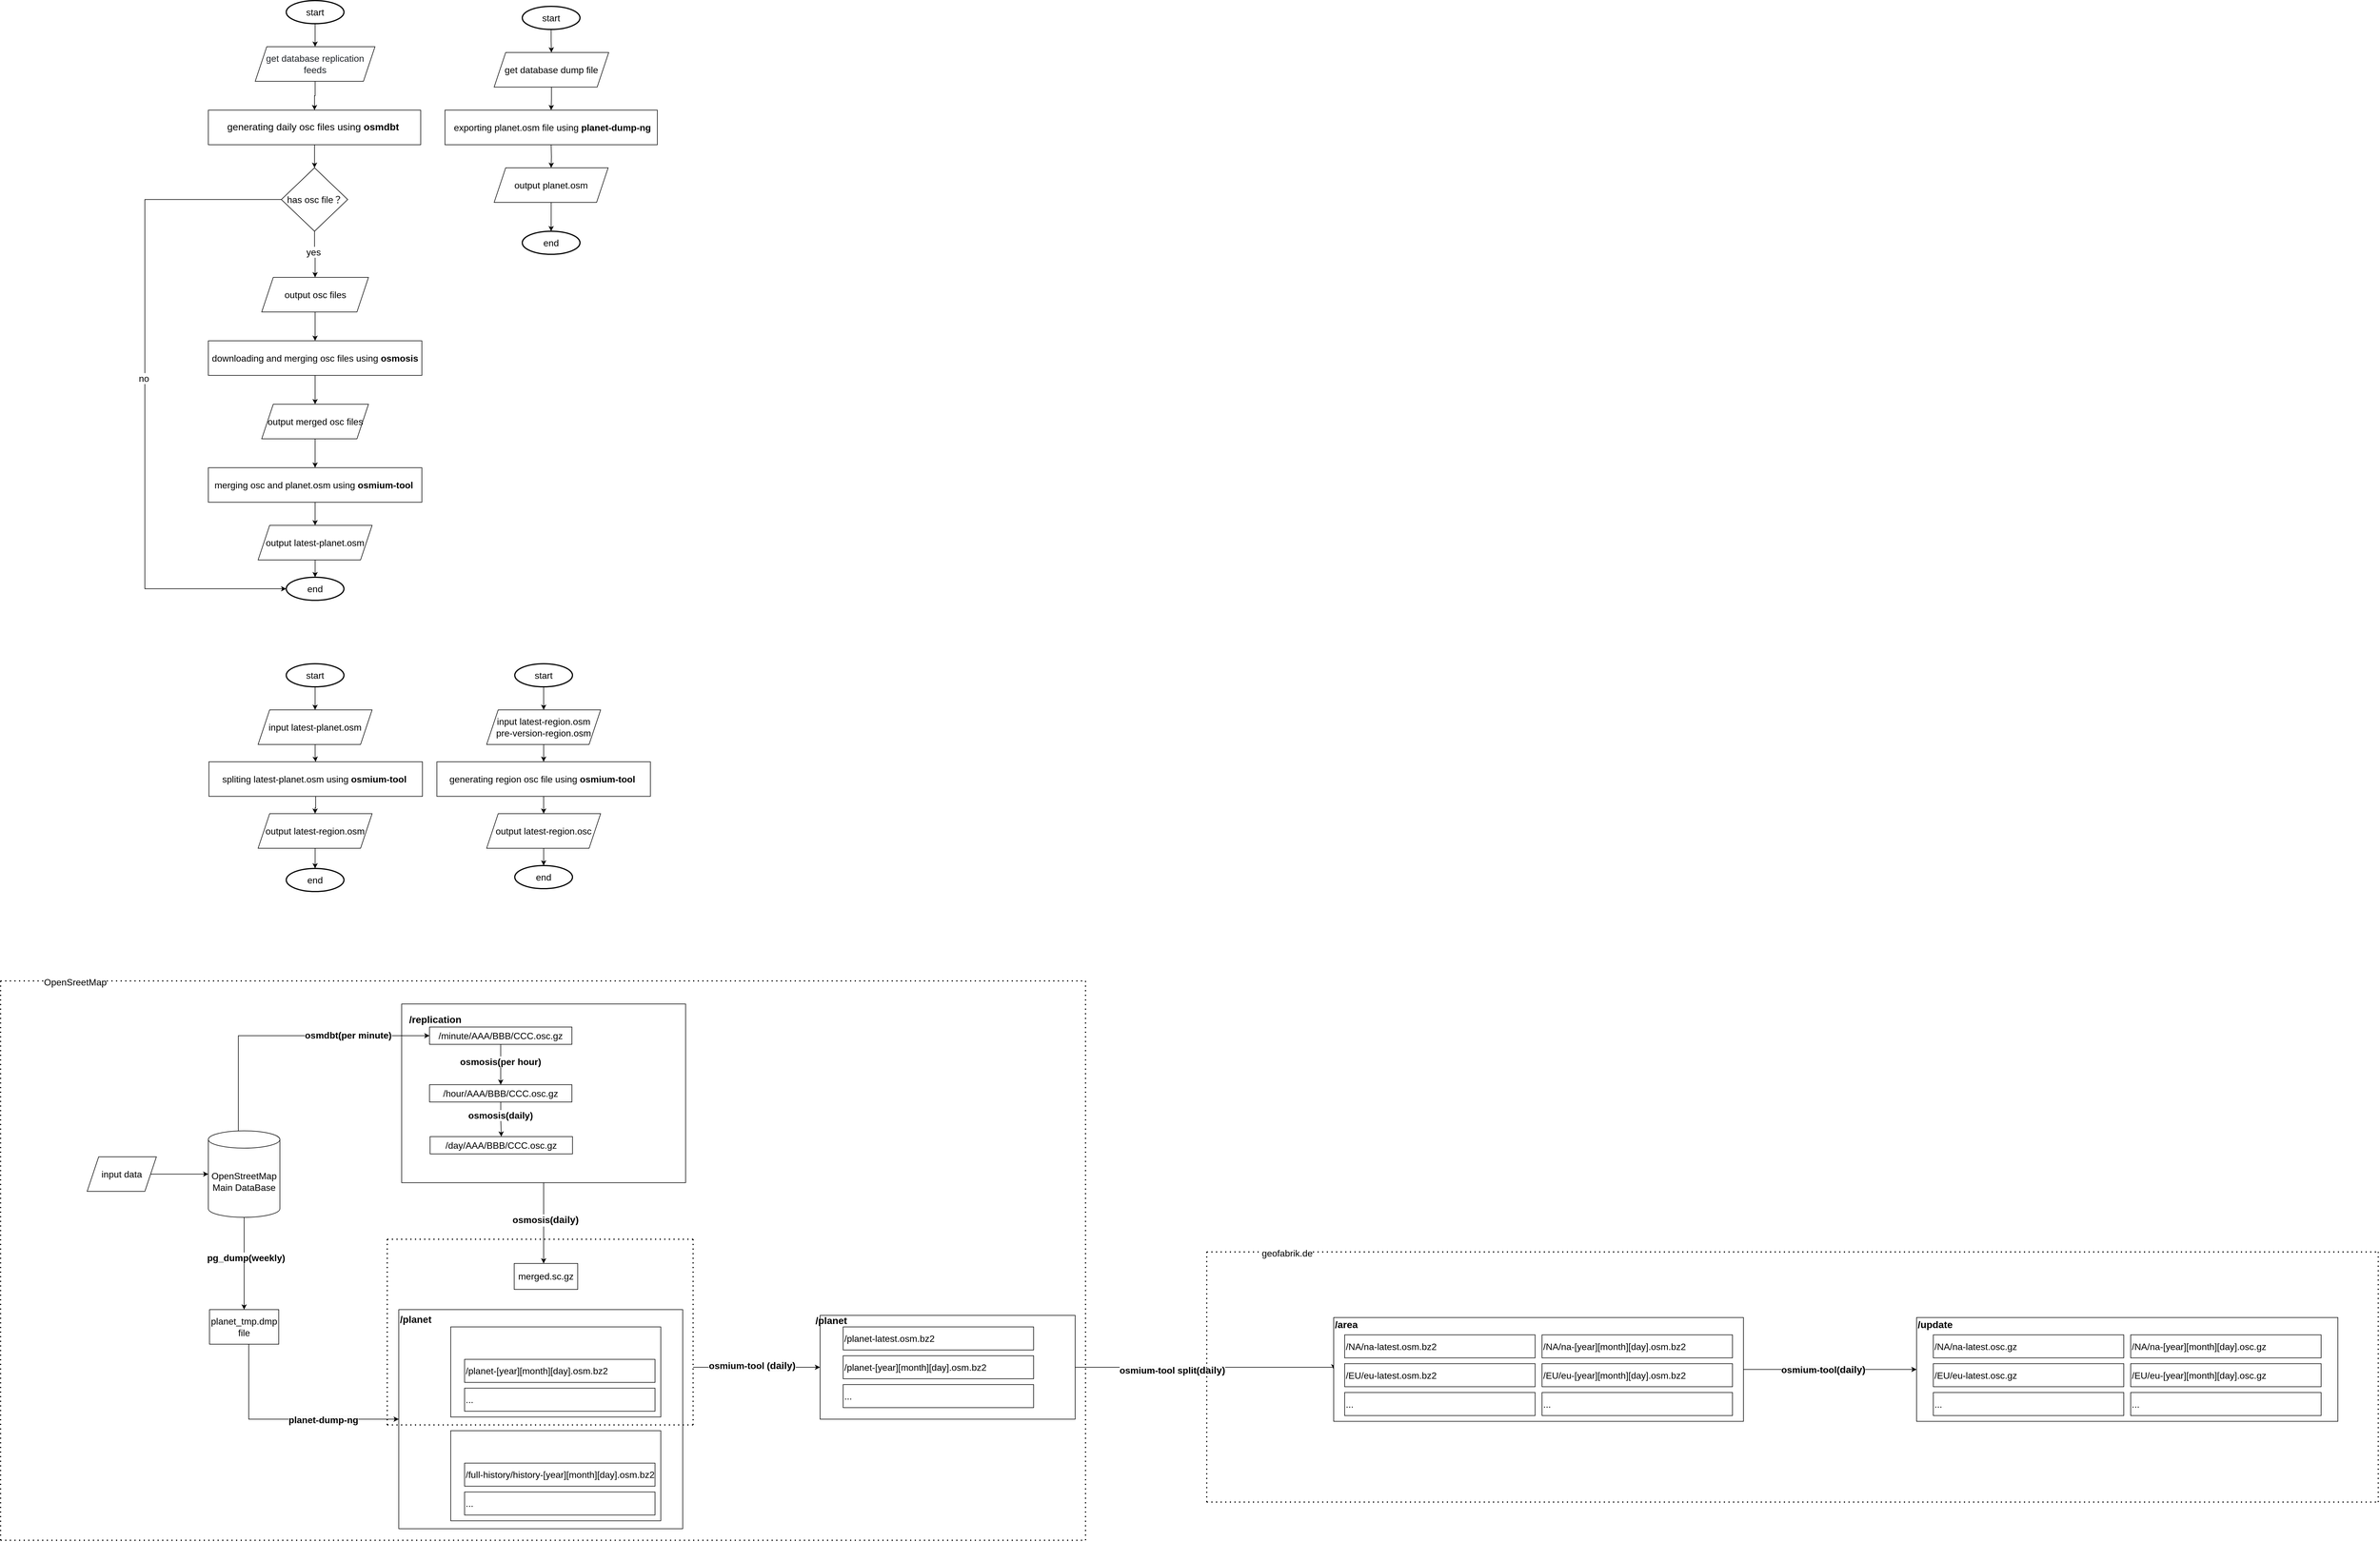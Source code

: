 <mxfile version="26.0.5">
  <diagram id="C5RBs43oDa-KdzZeNtuy" name="Page-1">
    <mxGraphModel dx="2739" dy="2164" grid="1" gridSize="10" guides="1" tooltips="1" connect="1" arrows="1" fold="1" page="1" pageScale="1" pageWidth="827" pageHeight="1169" math="0" shadow="0">
      <root>
        <mxCell id="WIyWlLk6GJQsqaUBKTNV-0" />
        <mxCell id="WIyWlLk6GJQsqaUBKTNV-1" parent="WIyWlLk6GJQsqaUBKTNV-0" />
        <mxCell id="0oRH2NwkbPTSBMWVRGXI-183" value="" style="group" parent="WIyWlLk6GJQsqaUBKTNV-1" vertex="1" connectable="0">
          <mxGeometry x="360" y="1950" width="492" height="380" as="geometry" />
        </mxCell>
        <mxCell id="0oRH2NwkbPTSBMWVRGXI-180" value="" style="rounded=0;whiteSpace=wrap;html=1;" parent="0oRH2NwkbPTSBMWVRGXI-183" vertex="1">
          <mxGeometry width="492" height="380" as="geometry" />
        </mxCell>
        <mxCell id="0oRH2NwkbPTSBMWVRGXI-152" value="&lt;h1 style=&quot;margin: 0px 1em 0px 0px; font-family: sans-serif;&quot;&gt;&lt;font style=&quot;font-size: 17px;&quot;&gt;/planet&lt;/font&gt;&lt;/h1&gt;" style="text;html=1;align=left;verticalAlign=middle;whiteSpace=wrap;rounded=0;" parent="0oRH2NwkbPTSBMWVRGXI-183" vertex="1">
          <mxGeometry width="186" height="30" as="geometry" />
        </mxCell>
        <mxCell id="0oRH2NwkbPTSBMWVRGXI-172" value="" style="group" parent="0oRH2NwkbPTSBMWVRGXI-183" vertex="1" connectable="0">
          <mxGeometry x="90" y="30" width="364" height="156.25" as="geometry" />
        </mxCell>
        <mxCell id="0oRH2NwkbPTSBMWVRGXI-173" value="" style="rounded=0;whiteSpace=wrap;html=1;" parent="0oRH2NwkbPTSBMWVRGXI-172" vertex="1">
          <mxGeometry width="364" height="156.25" as="geometry" />
        </mxCell>
        <mxCell id="0oRH2NwkbPTSBMWVRGXI-175" value="&lt;span style=&quot;font-size: 16px;&quot;&gt;/planet-&lt;/span&gt;&lt;span style=&quot;font-size: 16px;&quot;&gt;[&lt;/span&gt;&lt;span style=&quot;font-size: 16px;&quot;&gt;year][month][day]&lt;/span&gt;&lt;span style=&quot;font-size: 16px;&quot;&gt;.osm.bz2&lt;/span&gt;" style="rounded=0;whiteSpace=wrap;html=1;align=left;" parent="0oRH2NwkbPTSBMWVRGXI-172" vertex="1">
          <mxGeometry x="24" y="56.25" width="330" height="40" as="geometry" />
        </mxCell>
        <mxCell id="0oRH2NwkbPTSBMWVRGXI-176" value="&lt;span style=&quot;font-size: 16px;&quot;&gt;...&lt;/span&gt;" style="rounded=0;whiteSpace=wrap;html=1;align=left;" parent="0oRH2NwkbPTSBMWVRGXI-172" vertex="1">
          <mxGeometry x="24" y="106.25" width="330" height="40" as="geometry" />
        </mxCell>
        <mxCell id="b5t7iNXOHyNLihv7GS3C-40" value="" style="group" parent="0oRH2NwkbPTSBMWVRGXI-183" vertex="1" connectable="0">
          <mxGeometry x="90" y="210" width="364" height="156.25" as="geometry" />
        </mxCell>
        <mxCell id="0oRH2NwkbPTSBMWVRGXI-153" value="" style="rounded=0;whiteSpace=wrap;html=1;" parent="b5t7iNXOHyNLihv7GS3C-40" vertex="1">
          <mxGeometry width="364" height="156.25" as="geometry" />
        </mxCell>
        <mxCell id="0oRH2NwkbPTSBMWVRGXI-167" value="&lt;span style=&quot;font-size: 16px;&quot;&gt;/full-history/history-&lt;/span&gt;&lt;span style=&quot;font-size: 16px;&quot;&gt;[&lt;/span&gt;&lt;span style=&quot;font-size: 16px;&quot;&gt;year][month][day]&lt;/span&gt;&lt;span style=&quot;font-size: 16px;&quot;&gt;.osm.bz2&lt;/span&gt;" style="rounded=0;whiteSpace=wrap;html=1;align=left;" parent="b5t7iNXOHyNLihv7GS3C-40" vertex="1">
          <mxGeometry x="24" y="56.25" width="330" height="40" as="geometry" />
        </mxCell>
        <mxCell id="0oRH2NwkbPTSBMWVRGXI-170" value="&lt;span style=&quot;font-size: 16px;&quot;&gt;...&lt;/span&gt;" style="rounded=0;whiteSpace=wrap;html=1;align=left;" parent="b5t7iNXOHyNLihv7GS3C-40" vertex="1">
          <mxGeometry x="24" y="106.25" width="330" height="40" as="geometry" />
        </mxCell>
        <mxCell id="b5t7iNXOHyNLihv7GS3C-13" value="" style="group" parent="WIyWlLk6GJQsqaUBKTNV-1" vertex="1" connectable="0">
          <mxGeometry x="-330" y="1380" width="1880" height="970" as="geometry" />
        </mxCell>
        <mxCell id="b5t7iNXOHyNLihv7GS3C-14" value="" style="endArrow=none;dashed=1;html=1;dashPattern=1 3;strokeWidth=2;rounded=0;movable=1;resizable=1;rotatable=1;deletable=1;editable=1;locked=0;connectable=1;" parent="b5t7iNXOHyNLihv7GS3C-13" edge="1">
          <mxGeometry width="50" height="50" relative="1" as="geometry">
            <mxPoint as="sourcePoint" />
            <mxPoint x="1880.0" as="targetPoint" />
          </mxGeometry>
        </mxCell>
        <mxCell id="b5t7iNXOHyNLihv7GS3C-15" value="&lt;font style=&quot;font-size: 16px;&quot;&gt;OpenSreetMap&lt;/font&gt;" style="edgeLabel;html=1;align=center;verticalAlign=middle;resizable=0;points=[];" parent="b5t7iNXOHyNLihv7GS3C-14" vertex="1" connectable="0">
          <mxGeometry x="-0.863" y="-2" relative="1" as="geometry">
            <mxPoint as="offset" />
          </mxGeometry>
        </mxCell>
        <mxCell id="b5t7iNXOHyNLihv7GS3C-16" value="" style="endArrow=none;dashed=1;html=1;dashPattern=1 3;strokeWidth=2;rounded=0;movable=1;resizable=1;rotatable=1;deletable=1;editable=1;locked=0;connectable=1;" parent="b5t7iNXOHyNLihv7GS3C-13" edge="1">
          <mxGeometry width="50" height="50" relative="1" as="geometry">
            <mxPoint y="970.0" as="sourcePoint" />
            <mxPoint as="targetPoint" />
          </mxGeometry>
        </mxCell>
        <mxCell id="b5t7iNXOHyNLihv7GS3C-17" value="" style="endArrow=none;dashed=1;html=1;dashPattern=1 3;strokeWidth=2;rounded=0;movable=1;resizable=1;rotatable=1;deletable=1;editable=1;locked=0;connectable=1;" parent="b5t7iNXOHyNLihv7GS3C-13" edge="1">
          <mxGeometry width="50" height="50" relative="1" as="geometry">
            <mxPoint y="970.0" as="sourcePoint" />
            <mxPoint x="1880.0" y="970.0" as="targetPoint" />
          </mxGeometry>
        </mxCell>
        <mxCell id="b5t7iNXOHyNLihv7GS3C-18" value="" style="endArrow=none;dashed=1;html=1;dashPattern=1 3;strokeWidth=2;rounded=0;movable=1;resizable=1;rotatable=1;deletable=1;editable=1;locked=0;connectable=1;" parent="b5t7iNXOHyNLihv7GS3C-13" edge="1">
          <mxGeometry width="50" height="50" relative="1" as="geometry">
            <mxPoint x="1880.0" y="970.0" as="sourcePoint" />
            <mxPoint x="1880.0" as="targetPoint" />
          </mxGeometry>
        </mxCell>
        <mxCell id="0oRH2NwkbPTSBMWVRGXI-186" value="&lt;font style=&quot;font-size: 16px;&quot;&gt;merged.sc.gz&lt;/font&gt;" style="rounded=0;whiteSpace=wrap;html=1;" parent="b5t7iNXOHyNLihv7GS3C-13" vertex="1">
          <mxGeometry x="890.0" y="489.996" width="110.029" height="44.993" as="geometry" />
        </mxCell>
        <mxCell id="b5t7iNXOHyNLihv7GS3C-41" value="" style="group" parent="b5t7iNXOHyNLihv7GS3C-13" vertex="1" connectable="0">
          <mxGeometry x="670" y="448" width="530" height="322" as="geometry" />
        </mxCell>
        <mxCell id="b5t7iNXOHyNLihv7GS3C-28" value="" style="endArrow=none;dashed=1;html=1;dashPattern=1 3;strokeWidth=2;rounded=0;movable=1;resizable=1;rotatable=1;deletable=1;editable=1;locked=0;connectable=1;" parent="b5t7iNXOHyNLihv7GS3C-41" edge="1">
          <mxGeometry width="50" height="50" relative="1" as="geometry">
            <mxPoint as="sourcePoint" />
            <mxPoint x="530" as="targetPoint" />
          </mxGeometry>
        </mxCell>
        <mxCell id="b5t7iNXOHyNLihv7GS3C-30" value="" style="endArrow=none;dashed=1;html=1;dashPattern=1 3;strokeWidth=2;rounded=0;movable=1;resizable=1;rotatable=1;deletable=1;editable=1;locked=0;connectable=1;" parent="b5t7iNXOHyNLihv7GS3C-41" edge="1">
          <mxGeometry width="50" height="50" relative="1" as="geometry">
            <mxPoint y="322" as="sourcePoint" />
            <mxPoint as="targetPoint" />
          </mxGeometry>
        </mxCell>
        <mxCell id="b5t7iNXOHyNLihv7GS3C-31" value="" style="endArrow=none;dashed=1;html=1;dashPattern=1 3;strokeWidth=2;rounded=0;movable=1;resizable=1;rotatable=1;deletable=1;editable=1;locked=0;connectable=1;" parent="b5t7iNXOHyNLihv7GS3C-41" edge="1">
          <mxGeometry width="50" height="50" relative="1" as="geometry">
            <mxPoint y="322" as="sourcePoint" />
            <mxPoint x="530" y="322" as="targetPoint" />
          </mxGeometry>
        </mxCell>
        <mxCell id="b5t7iNXOHyNLihv7GS3C-32" value="" style="endArrow=none;dashed=1;html=1;dashPattern=1 3;strokeWidth=2;rounded=0;movable=1;resizable=1;rotatable=1;deletable=1;editable=1;locked=0;connectable=1;" parent="b5t7iNXOHyNLihv7GS3C-41" edge="1">
          <mxGeometry width="50" height="50" relative="1" as="geometry">
            <mxPoint x="530" y="322" as="sourcePoint" />
            <mxPoint x="530" as="targetPoint" />
          </mxGeometry>
        </mxCell>
        <mxCell id="b5t7iNXOHyNLihv7GS3C-42" value="" style="endArrow=classic;html=1;rounded=0;entryX=0;entryY=0.5;entryDx=0;entryDy=0;" parent="b5t7iNXOHyNLihv7GS3C-13" target="0oRH2NwkbPTSBMWVRGXI-191" edge="1">
          <mxGeometry width="50" height="50" relative="1" as="geometry">
            <mxPoint x="1200" y="670" as="sourcePoint" />
            <mxPoint x="1290" y="650" as="targetPoint" />
          </mxGeometry>
        </mxCell>
        <mxCell id="b5t7iNXOHyNLihv7GS3C-43" value="&lt;b style=&quot;text-wrap-mode: wrap; background-color: rgb(251, 251, 251); font-size: 16px;&quot;&gt;osmium-tool (&lt;/b&gt;&lt;span style=&quot;text-wrap-mode: wrap; font-size: 17px; background-color: rgb(251, 251, 251);&quot;&gt;&lt;b&gt;daily)&lt;/b&gt;&lt;/span&gt;" style="edgeLabel;html=1;align=center;verticalAlign=middle;resizable=0;points=[];" parent="b5t7iNXOHyNLihv7GS3C-42" vertex="1" connectable="0">
          <mxGeometry x="-0.078" y="2" relative="1" as="geometry">
            <mxPoint as="offset" />
          </mxGeometry>
        </mxCell>
        <mxCell id="0oRH2NwkbPTSBMWVRGXI-219" value="" style="group" parent="WIyWlLk6GJQsqaUBKTNV-1" vertex="1" connectable="0">
          <mxGeometry x="1990" y="1963.75" width="492" height="180" as="geometry" />
        </mxCell>
        <mxCell id="0oRH2NwkbPTSBMWVRGXI-184" value="" style="group" parent="WIyWlLk6GJQsqaUBKTNV-1" vertex="1" connectable="0">
          <mxGeometry x="365" y="1420" width="492" height="310" as="geometry" />
        </mxCell>
        <mxCell id="0oRH2NwkbPTSBMWVRGXI-179" value="" style="rounded=0;whiteSpace=wrap;html=1;" parent="0oRH2NwkbPTSBMWVRGXI-184" vertex="1">
          <mxGeometry width="492" height="310" as="geometry" />
        </mxCell>
        <mxCell id="0oRH2NwkbPTSBMWVRGXI-124" value="&lt;h1 style=&quot;margin: 0px 1em 0px 0px; font-family: sans-serif;&quot;&gt;&lt;font style=&quot;font-size: 17px;&quot;&gt;/replication&lt;/font&gt;&lt;/h1&gt;" style="text;html=1;align=left;verticalAlign=middle;whiteSpace=wrap;rounded=0;" parent="0oRH2NwkbPTSBMWVRGXI-184" vertex="1">
          <mxGeometry x="10.75" y="10" width="186" height="30" as="geometry" />
        </mxCell>
        <mxCell id="0oRH2NwkbPTSBMWVRGXI-46" style="edgeStyle=orthogonalEdgeStyle;rounded=0;orthogonalLoop=1;jettySize=auto;html=1;entryX=0.5;entryY=0;entryDx=0;entryDy=0;" parent="WIyWlLk6GJQsqaUBKTNV-1" source="0oRH2NwkbPTSBMWVRGXI-45" target="0oRH2NwkbPTSBMWVRGXI-48" edge="1">
          <mxGeometry relative="1" as="geometry">
            <mxPoint x="215" y="-300" as="targetPoint" />
          </mxGeometry>
        </mxCell>
        <mxCell id="0oRH2NwkbPTSBMWVRGXI-45" value="&lt;font style=&quot;font-size: 16px;&quot;&gt;start&lt;/font&gt;" style="strokeWidth=2;html=1;shape=mxgraph.flowchart.start_1;whiteSpace=wrap;" parent="WIyWlLk6GJQsqaUBKTNV-1" vertex="1">
          <mxGeometry x="165" y="-320" width="100" height="40" as="geometry" />
        </mxCell>
        <mxCell id="0oRH2NwkbPTSBMWVRGXI-103" style="edgeStyle=orthogonalEdgeStyle;rounded=0;orthogonalLoop=1;jettySize=auto;html=1;entryX=0.5;entryY=0;entryDx=0;entryDy=0;" parent="WIyWlLk6GJQsqaUBKTNV-1" source="0oRH2NwkbPTSBMWVRGXI-47" target="0oRH2NwkbPTSBMWVRGXI-102" edge="1">
          <mxGeometry relative="1" as="geometry" />
        </mxCell>
        <mxCell id="0oRH2NwkbPTSBMWVRGXI-47" value="&lt;span style=&quot;font-size: 17px;&quot;&gt;generating&amp;nbsp;&lt;/span&gt;&lt;span style=&quot;font-size: 17px;&quot;&gt;daily&amp;nbsp;&lt;/span&gt;&lt;span style=&quot;font-size: 17px;&quot;&gt;osc files using &lt;b&gt;osmdbt&lt;/b&gt;&amp;nbsp;&lt;/span&gt;" style="rounded=0;whiteSpace=wrap;html=1;" parent="WIyWlLk6GJQsqaUBKTNV-1" vertex="1">
          <mxGeometry x="30" y="-130" width="368" height="60" as="geometry" />
        </mxCell>
        <mxCell id="0oRH2NwkbPTSBMWVRGXI-50" style="edgeStyle=orthogonalEdgeStyle;rounded=0;orthogonalLoop=1;jettySize=auto;html=1;entryX=0.5;entryY=0;entryDx=0;entryDy=0;" parent="WIyWlLk6GJQsqaUBKTNV-1" source="0oRH2NwkbPTSBMWVRGXI-48" target="0oRH2NwkbPTSBMWVRGXI-47" edge="1">
          <mxGeometry relative="1" as="geometry" />
        </mxCell>
        <mxCell id="0oRH2NwkbPTSBMWVRGXI-48" value="&lt;span style=&quot;color: rgb(31, 35, 40); font-size: 16px; text-align: start; background-color: rgb(255, 255, 255);&quot;&gt;&lt;font face=&quot;Helvetica&quot;&gt;get database replication feeds&lt;/font&gt;&lt;/span&gt;" style="shape=parallelogram;perimeter=parallelogramPerimeter;whiteSpace=wrap;html=1;fixedSize=1;" parent="WIyWlLk6GJQsqaUBKTNV-1" vertex="1">
          <mxGeometry x="111.25" y="-240" width="207.5" height="60" as="geometry" />
        </mxCell>
        <mxCell id="0oRH2NwkbPTSBMWVRGXI-62" style="edgeStyle=orthogonalEdgeStyle;rounded=0;orthogonalLoop=1;jettySize=auto;html=1;" parent="WIyWlLk6GJQsqaUBKTNV-1" source="0oRH2NwkbPTSBMWVRGXI-51" target="0oRH2NwkbPTSBMWVRGXI-60" edge="1">
          <mxGeometry relative="1" as="geometry" />
        </mxCell>
        <mxCell id="0oRH2NwkbPTSBMWVRGXI-51" value="&lt;span style=&quot;font-size: 16px; text-wrap-mode: nowrap;&quot;&gt;downloading and merging osc files using&amp;nbsp;&lt;/span&gt;&lt;b style=&quot;font-size: 16px; text-wrap-mode: nowrap;&quot;&gt;osmosis&lt;/b&gt;" style="rounded=0;whiteSpace=wrap;html=1;" parent="WIyWlLk6GJQsqaUBKTNV-1" vertex="1">
          <mxGeometry x="30" y="270" width="370" height="60" as="geometry" />
        </mxCell>
        <mxCell id="0oRH2NwkbPTSBMWVRGXI-66" style="edgeStyle=orthogonalEdgeStyle;rounded=0;orthogonalLoop=1;jettySize=auto;html=1;entryX=0.5;entryY=0;entryDx=0;entryDy=0;" parent="WIyWlLk6GJQsqaUBKTNV-1" source="0oRH2NwkbPTSBMWVRGXI-53" target="0oRH2NwkbPTSBMWVRGXI-65" edge="1">
          <mxGeometry relative="1" as="geometry" />
        </mxCell>
        <mxCell id="0oRH2NwkbPTSBMWVRGXI-53" value="&lt;span style=&quot;font-size: 16px;&quot; data-teams=&quot;true&quot;&gt;merging osc and&amp;nbsp;&lt;/span&gt;&lt;span style=&quot;font-size: 16px;&quot;&gt;planet.osm using&amp;nbsp;&lt;/span&gt;&lt;b style=&quot;font-size: 16px;&quot;&gt;osmium-tool&lt;/b&gt;&lt;span style=&quot;font-size: 16px;&quot;&gt;&amp;nbsp;&lt;/span&gt;" style="rounded=0;whiteSpace=wrap;html=1;" parent="WIyWlLk6GJQsqaUBKTNV-1" vertex="1">
          <mxGeometry x="30" y="490" width="370" height="60" as="geometry" />
        </mxCell>
        <mxCell id="0oRH2NwkbPTSBMWVRGXI-59" style="edgeStyle=orthogonalEdgeStyle;rounded=0;orthogonalLoop=1;jettySize=auto;html=1;entryX=0.5;entryY=0;entryDx=0;entryDy=0;" parent="WIyWlLk6GJQsqaUBKTNV-1" source="0oRH2NwkbPTSBMWVRGXI-57" target="0oRH2NwkbPTSBMWVRGXI-51" edge="1">
          <mxGeometry relative="1" as="geometry" />
        </mxCell>
        <mxCell id="0oRH2NwkbPTSBMWVRGXI-57" value="&lt;span style=&quot;font-size: 16px; text-wrap-mode: nowrap;&quot;&gt;output osc files&lt;/span&gt;" style="shape=parallelogram;perimeter=parallelogramPerimeter;whiteSpace=wrap;html=1;fixedSize=1;" parent="WIyWlLk6GJQsqaUBKTNV-1" vertex="1">
          <mxGeometry x="122.5" y="160" width="185" height="60" as="geometry" />
        </mxCell>
        <mxCell id="0oRH2NwkbPTSBMWVRGXI-63" style="edgeStyle=orthogonalEdgeStyle;rounded=0;orthogonalLoop=1;jettySize=auto;html=1;" parent="WIyWlLk6GJQsqaUBKTNV-1" source="0oRH2NwkbPTSBMWVRGXI-60" target="0oRH2NwkbPTSBMWVRGXI-53" edge="1">
          <mxGeometry relative="1" as="geometry" />
        </mxCell>
        <mxCell id="0oRH2NwkbPTSBMWVRGXI-60" value="&lt;span style=&quot;font-size: 16px; text-wrap-mode: nowrap;&quot;&gt;output merged osc files&lt;/span&gt;" style="shape=parallelogram;perimeter=parallelogramPerimeter;whiteSpace=wrap;html=1;fixedSize=1;" parent="WIyWlLk6GJQsqaUBKTNV-1" vertex="1">
          <mxGeometry x="122.5" y="380" width="185" height="60" as="geometry" />
        </mxCell>
        <mxCell id="0oRH2NwkbPTSBMWVRGXI-65" value="&lt;span style=&quot;font-size: 16px; text-wrap-mode: nowrap;&quot;&gt;output latest-planet.osm&lt;/span&gt;" style="shape=parallelogram;perimeter=parallelogramPerimeter;whiteSpace=wrap;html=1;fixedSize=1;" parent="WIyWlLk6GJQsqaUBKTNV-1" vertex="1">
          <mxGeometry x="116.25" y="590" width="197.5" height="60" as="geometry" />
        </mxCell>
        <mxCell id="0oRH2NwkbPTSBMWVRGXI-67" style="edgeStyle=orthogonalEdgeStyle;rounded=0;orthogonalLoop=1;jettySize=auto;html=1;entryX=0.5;entryY=0;entryDx=0;entryDy=0;" parent="WIyWlLk6GJQsqaUBKTNV-1" source="0oRH2NwkbPTSBMWVRGXI-68" target="0oRH2NwkbPTSBMWVRGXI-69" edge="1">
          <mxGeometry relative="1" as="geometry">
            <mxPoint x="624" y="-290" as="targetPoint" />
          </mxGeometry>
        </mxCell>
        <mxCell id="0oRH2NwkbPTSBMWVRGXI-68" value="&lt;font style=&quot;font-size: 16px;&quot;&gt;start&lt;/font&gt;" style="strokeWidth=2;html=1;shape=mxgraph.flowchart.start_1;whiteSpace=wrap;" parent="WIyWlLk6GJQsqaUBKTNV-1" vertex="1">
          <mxGeometry x="574" y="-310" width="100" height="40" as="geometry" />
        </mxCell>
        <mxCell id="0oRH2NwkbPTSBMWVRGXI-72" style="edgeStyle=orthogonalEdgeStyle;rounded=0;orthogonalLoop=1;jettySize=auto;html=1;" parent="WIyWlLk6GJQsqaUBKTNV-1" source="0oRH2NwkbPTSBMWVRGXI-69" target="0oRH2NwkbPTSBMWVRGXI-70" edge="1">
          <mxGeometry relative="1" as="geometry" />
        </mxCell>
        <mxCell id="0oRH2NwkbPTSBMWVRGXI-69" value="&lt;span style=&quot;font-size: 16px; text-wrap-mode: nowrap;&quot;&gt;get database dump file&lt;/span&gt;" style="shape=parallelogram;perimeter=parallelogramPerimeter;whiteSpace=wrap;html=1;fixedSize=1;" parent="WIyWlLk6GJQsqaUBKTNV-1" vertex="1">
          <mxGeometry x="525.25" y="-230" width="198.5" height="60" as="geometry" />
        </mxCell>
        <mxCell id="0oRH2NwkbPTSBMWVRGXI-70" value="&lt;b style=&quot;text-wrap-mode: nowrap; font-size: 16px;&quot;&gt;&amp;nbsp;&lt;/b&gt;&lt;span style=&quot;text-wrap-mode: nowrap; font-size: 16px;&quot;&gt;exporting&amp;nbsp;&lt;/span&gt;&lt;span style=&quot;font-size: 16px;&quot;&gt;planet.osm file using&amp;nbsp;&lt;/span&gt;&lt;b style=&quot;text-wrap-mode: nowrap; font-size: 16px;&quot;&gt;planet-dump-ng&lt;/b&gt;" style="rounded=0;whiteSpace=wrap;html=1;" parent="WIyWlLk6GJQsqaUBKTNV-1" vertex="1">
          <mxGeometry x="440" y="-130" width="368" height="60" as="geometry" />
        </mxCell>
        <mxCell id="0oRH2NwkbPTSBMWVRGXI-75" style="edgeStyle=orthogonalEdgeStyle;rounded=0;orthogonalLoop=1;jettySize=auto;html=1;entryX=0.5;entryY=0;entryDx=0;entryDy=0;" parent="WIyWlLk6GJQsqaUBKTNV-1" target="0oRH2NwkbPTSBMWVRGXI-76" edge="1">
          <mxGeometry relative="1" as="geometry">
            <mxPoint x="624" y="-70" as="sourcePoint" />
          </mxGeometry>
        </mxCell>
        <mxCell id="0oRH2NwkbPTSBMWVRGXI-77" style="edgeStyle=orthogonalEdgeStyle;rounded=0;orthogonalLoop=1;jettySize=auto;html=1;entryX=0.5;entryY=0;entryDx=0;entryDy=0;entryPerimeter=0;" parent="WIyWlLk6GJQsqaUBKTNV-1" source="0oRH2NwkbPTSBMWVRGXI-76" target="0oRH2NwkbPTSBMWVRGXI-78" edge="1">
          <mxGeometry relative="1" as="geometry">
            <mxPoint x="624" y="90" as="targetPoint" />
          </mxGeometry>
        </mxCell>
        <mxCell id="0oRH2NwkbPTSBMWVRGXI-76" value="&lt;span style=&quot;font-size: 16px; text-wrap-mode: nowrap;&quot;&gt;output planet.osm&lt;/span&gt;" style="shape=parallelogram;perimeter=parallelogramPerimeter;whiteSpace=wrap;html=1;fixedSize=1;" parent="WIyWlLk6GJQsqaUBKTNV-1" vertex="1">
          <mxGeometry x="525.25" y="-30" width="197.5" height="60" as="geometry" />
        </mxCell>
        <mxCell id="0oRH2NwkbPTSBMWVRGXI-78" value="&lt;font style=&quot;font-size: 16px;&quot;&gt;end&lt;/font&gt;" style="strokeWidth=2;html=1;shape=mxgraph.flowchart.start_1;whiteSpace=wrap;" parent="WIyWlLk6GJQsqaUBKTNV-1" vertex="1">
          <mxGeometry x="574" y="80" width="100" height="40" as="geometry" />
        </mxCell>
        <mxCell id="0oRH2NwkbPTSBMWVRGXI-79" value="&lt;font style=&quot;font-size: 16px;&quot;&gt;end&lt;/font&gt;" style="strokeWidth=2;html=1;shape=mxgraph.flowchart.start_1;whiteSpace=wrap;" parent="WIyWlLk6GJQsqaUBKTNV-1" vertex="1">
          <mxGeometry x="165" y="680" width="100" height="40" as="geometry" />
        </mxCell>
        <mxCell id="0oRH2NwkbPTSBMWVRGXI-80" style="edgeStyle=orthogonalEdgeStyle;rounded=0;orthogonalLoop=1;jettySize=auto;html=1;entryX=0.5;entryY=0;entryDx=0;entryDy=0;entryPerimeter=0;" parent="WIyWlLk6GJQsqaUBKTNV-1" source="0oRH2NwkbPTSBMWVRGXI-65" target="0oRH2NwkbPTSBMWVRGXI-79" edge="1">
          <mxGeometry relative="1" as="geometry" />
        </mxCell>
        <mxCell id="0oRH2NwkbPTSBMWVRGXI-83" style="edgeStyle=orthogonalEdgeStyle;rounded=0;orthogonalLoop=1;jettySize=auto;html=1;entryX=0.5;entryY=0;entryDx=0;entryDy=0;" parent="WIyWlLk6GJQsqaUBKTNV-1" source="0oRH2NwkbPTSBMWVRGXI-81" target="0oRH2NwkbPTSBMWVRGXI-82" edge="1">
          <mxGeometry relative="1" as="geometry" />
        </mxCell>
        <mxCell id="0oRH2NwkbPTSBMWVRGXI-81" value="&lt;font style=&quot;font-size: 16px;&quot;&gt;start&lt;/font&gt;" style="strokeWidth=2;html=1;shape=mxgraph.flowchart.start_1;whiteSpace=wrap;" parent="WIyWlLk6GJQsqaUBKTNV-1" vertex="1">
          <mxGeometry x="165" y="830" width="100" height="40" as="geometry" />
        </mxCell>
        <mxCell id="0oRH2NwkbPTSBMWVRGXI-86" style="edgeStyle=orthogonalEdgeStyle;rounded=0;orthogonalLoop=1;jettySize=auto;html=1;" parent="WIyWlLk6GJQsqaUBKTNV-1" source="0oRH2NwkbPTSBMWVRGXI-82" target="0oRH2NwkbPTSBMWVRGXI-84" edge="1">
          <mxGeometry relative="1" as="geometry" />
        </mxCell>
        <mxCell id="0oRH2NwkbPTSBMWVRGXI-82" value="&lt;span style=&quot;font-size: 16px; text-wrap-mode: nowrap;&quot;&gt;input latest-planet.osm&lt;/span&gt;" style="shape=parallelogram;perimeter=parallelogramPerimeter;whiteSpace=wrap;html=1;fixedSize=1;" parent="WIyWlLk6GJQsqaUBKTNV-1" vertex="1">
          <mxGeometry x="116.25" y="910" width="197.5" height="60" as="geometry" />
        </mxCell>
        <mxCell id="0oRH2NwkbPTSBMWVRGXI-89" style="edgeStyle=orthogonalEdgeStyle;rounded=0;orthogonalLoop=1;jettySize=auto;html=1;entryX=0.5;entryY=0;entryDx=0;entryDy=0;" parent="WIyWlLk6GJQsqaUBKTNV-1" source="0oRH2NwkbPTSBMWVRGXI-84" target="0oRH2NwkbPTSBMWVRGXI-87" edge="1">
          <mxGeometry relative="1" as="geometry" />
        </mxCell>
        <mxCell id="0oRH2NwkbPTSBMWVRGXI-84" value="&lt;span style=&quot;font-size: 16px;&quot; data-teams=&quot;true&quot;&gt;spliting latest-&lt;/span&gt;&lt;span style=&quot;font-size: 16px;&quot;&gt;planet.osm using&amp;nbsp;&lt;/span&gt;&lt;b style=&quot;font-size: 16px;&quot;&gt;osmium-tool&lt;/b&gt;&lt;span style=&quot;font-size: 16px;&quot;&gt;&amp;nbsp;&lt;/span&gt;" style="rounded=0;whiteSpace=wrap;html=1;" parent="WIyWlLk6GJQsqaUBKTNV-1" vertex="1">
          <mxGeometry x="31" y="1000" width="370" height="60" as="geometry" />
        </mxCell>
        <mxCell id="0oRH2NwkbPTSBMWVRGXI-90" style="edgeStyle=orthogonalEdgeStyle;rounded=0;orthogonalLoop=1;jettySize=auto;html=1;entryX=0.5;entryY=0;entryDx=0;entryDy=0;entryPerimeter=0;" parent="WIyWlLk6GJQsqaUBKTNV-1" source="0oRH2NwkbPTSBMWVRGXI-87" target="0oRH2NwkbPTSBMWVRGXI-91" edge="1">
          <mxGeometry relative="1" as="geometry">
            <mxPoint x="215" y="1200" as="targetPoint" />
          </mxGeometry>
        </mxCell>
        <mxCell id="0oRH2NwkbPTSBMWVRGXI-87" value="&lt;span style=&quot;font-size: 16px; text-wrap-mode: nowrap;&quot;&gt;output latest-region.osm&lt;/span&gt;" style="shape=parallelogram;perimeter=parallelogramPerimeter;whiteSpace=wrap;html=1;fixedSize=1;" parent="WIyWlLk6GJQsqaUBKTNV-1" vertex="1">
          <mxGeometry x="116.25" y="1090" width="197.5" height="60" as="geometry" />
        </mxCell>
        <mxCell id="0oRH2NwkbPTSBMWVRGXI-91" value="&lt;font style=&quot;font-size: 16px;&quot;&gt;end&lt;/font&gt;" style="strokeWidth=2;html=1;shape=mxgraph.flowchart.start_1;whiteSpace=wrap;" parent="WIyWlLk6GJQsqaUBKTNV-1" vertex="1">
          <mxGeometry x="165" y="1185" width="100" height="40" as="geometry" />
        </mxCell>
        <mxCell id="0oRH2NwkbPTSBMWVRGXI-94" style="edgeStyle=orthogonalEdgeStyle;rounded=0;orthogonalLoop=1;jettySize=auto;html=1;" parent="WIyWlLk6GJQsqaUBKTNV-1" source="0oRH2NwkbPTSBMWVRGXI-92" target="0oRH2NwkbPTSBMWVRGXI-93" edge="1">
          <mxGeometry relative="1" as="geometry" />
        </mxCell>
        <mxCell id="0oRH2NwkbPTSBMWVRGXI-92" value="&lt;font style=&quot;font-size: 16px;&quot;&gt;start&lt;/font&gt;" style="strokeWidth=2;html=1;shape=mxgraph.flowchart.start_1;whiteSpace=wrap;" parent="WIyWlLk6GJQsqaUBKTNV-1" vertex="1">
          <mxGeometry x="561" y="830" width="100" height="40" as="geometry" />
        </mxCell>
        <mxCell id="0oRH2NwkbPTSBMWVRGXI-96" style="edgeStyle=orthogonalEdgeStyle;rounded=0;orthogonalLoop=1;jettySize=auto;html=1;" parent="WIyWlLk6GJQsqaUBKTNV-1" source="0oRH2NwkbPTSBMWVRGXI-93" target="0oRH2NwkbPTSBMWVRGXI-95" edge="1">
          <mxGeometry relative="1" as="geometry" />
        </mxCell>
        <mxCell id="0oRH2NwkbPTSBMWVRGXI-93" value="&lt;span style=&quot;text-wrap-mode: nowrap; font-size: 16px;&quot;&gt;input latest-region.osm&lt;/span&gt;&lt;div&gt;&lt;span style=&quot;font-size: 16px; text-wrap-mode: nowrap;&quot;&gt;pre-version-region.osm&lt;/span&gt;&lt;/div&gt;" style="shape=parallelogram;perimeter=parallelogramPerimeter;whiteSpace=wrap;html=1;fixedSize=1;" parent="WIyWlLk6GJQsqaUBKTNV-1" vertex="1">
          <mxGeometry x="512.25" y="910" width="197.5" height="60" as="geometry" />
        </mxCell>
        <mxCell id="0oRH2NwkbPTSBMWVRGXI-98" style="edgeStyle=orthogonalEdgeStyle;rounded=0;orthogonalLoop=1;jettySize=auto;html=1;" parent="WIyWlLk6GJQsqaUBKTNV-1" source="0oRH2NwkbPTSBMWVRGXI-95" target="0oRH2NwkbPTSBMWVRGXI-97" edge="1">
          <mxGeometry relative="1" as="geometry" />
        </mxCell>
        <mxCell id="0oRH2NwkbPTSBMWVRGXI-95" value="&lt;span style=&quot;font-size: 16px;&quot;&gt;generating region osc file using&amp;nbsp;&lt;/span&gt;&lt;b style=&quot;font-size: 16px;&quot;&gt;osmium-tool&amp;nbsp;&lt;/b&gt;" style="rounded=0;whiteSpace=wrap;html=1;" parent="WIyWlLk6GJQsqaUBKTNV-1" vertex="1">
          <mxGeometry x="426" y="1000" width="370" height="60" as="geometry" />
        </mxCell>
        <mxCell id="0oRH2NwkbPTSBMWVRGXI-97" value="&lt;span style=&quot;font-size: 16px; text-wrap-mode: nowrap;&quot;&gt;output latest-region.osc&lt;/span&gt;" style="shape=parallelogram;perimeter=parallelogramPerimeter;whiteSpace=wrap;html=1;fixedSize=1;" parent="WIyWlLk6GJQsqaUBKTNV-1" vertex="1">
          <mxGeometry x="512.25" y="1090" width="197.5" height="60" as="geometry" />
        </mxCell>
        <mxCell id="0oRH2NwkbPTSBMWVRGXI-99" value="&lt;font style=&quot;font-size: 16px;&quot;&gt;end&lt;/font&gt;" style="strokeWidth=2;html=1;shape=mxgraph.flowchart.start_1;whiteSpace=wrap;" parent="WIyWlLk6GJQsqaUBKTNV-1" vertex="1">
          <mxGeometry x="561" y="1180" width="100" height="40" as="geometry" />
        </mxCell>
        <mxCell id="0oRH2NwkbPTSBMWVRGXI-100" style="edgeStyle=orthogonalEdgeStyle;rounded=0;orthogonalLoop=1;jettySize=auto;html=1;entryX=0.5;entryY=0;entryDx=0;entryDy=0;entryPerimeter=0;" parent="WIyWlLk6GJQsqaUBKTNV-1" source="0oRH2NwkbPTSBMWVRGXI-97" target="0oRH2NwkbPTSBMWVRGXI-99" edge="1">
          <mxGeometry relative="1" as="geometry" />
        </mxCell>
        <mxCell id="0oRH2NwkbPTSBMWVRGXI-104" style="edgeStyle=orthogonalEdgeStyle;rounded=0;orthogonalLoop=1;jettySize=auto;html=1;entryX=0.5;entryY=0;entryDx=0;entryDy=0;" parent="WIyWlLk6GJQsqaUBKTNV-1" source="0oRH2NwkbPTSBMWVRGXI-102" target="0oRH2NwkbPTSBMWVRGXI-57" edge="1">
          <mxGeometry relative="1" as="geometry" />
        </mxCell>
        <mxCell id="0oRH2NwkbPTSBMWVRGXI-105" value="&lt;font style=&quot;font-size: 16px;&quot;&gt;yes&lt;/font&gt;" style="edgeLabel;html=1;align=center;verticalAlign=middle;resizable=0;points=[];" parent="0oRH2NwkbPTSBMWVRGXI-104" vertex="1" connectable="0">
          <mxGeometry x="-0.112" y="-2" relative="1" as="geometry">
            <mxPoint as="offset" />
          </mxGeometry>
        </mxCell>
        <mxCell id="0oRH2NwkbPTSBMWVRGXI-102" value="&lt;font style=&quot;font-size: 16px;&quot;&gt;has osc file？&lt;/font&gt;" style="rhombus;whiteSpace=wrap;html=1;" parent="WIyWlLk6GJQsqaUBKTNV-1" vertex="1">
          <mxGeometry x="156.5" y="-30" width="115" height="110" as="geometry" />
        </mxCell>
        <mxCell id="0oRH2NwkbPTSBMWVRGXI-106" style="edgeStyle=orthogonalEdgeStyle;rounded=0;orthogonalLoop=1;jettySize=auto;html=1;entryX=0;entryY=0.5;entryDx=0;entryDy=0;entryPerimeter=0;" parent="WIyWlLk6GJQsqaUBKTNV-1" source="0oRH2NwkbPTSBMWVRGXI-102" target="0oRH2NwkbPTSBMWVRGXI-79" edge="1">
          <mxGeometry relative="1" as="geometry">
            <Array as="points">
              <mxPoint x="-80" y="25" />
              <mxPoint x="-80" y="700" />
            </Array>
          </mxGeometry>
        </mxCell>
        <mxCell id="0oRH2NwkbPTSBMWVRGXI-108" value="no" style="edgeLabel;html=1;align=center;verticalAlign=middle;resizable=0;points=[];fontSize=16;" parent="0oRH2NwkbPTSBMWVRGXI-106" vertex="1" connectable="0">
          <mxGeometry x="-0.056" y="-2" relative="1" as="geometry">
            <mxPoint as="offset" />
          </mxGeometry>
        </mxCell>
        <mxCell id="0oRH2NwkbPTSBMWVRGXI-132" style="edgeStyle=orthogonalEdgeStyle;rounded=0;orthogonalLoop=1;jettySize=auto;html=1;entryX=0;entryY=0.5;entryDx=0;entryDy=0;" parent="WIyWlLk6GJQsqaUBKTNV-1" source="0oRH2NwkbPTSBMWVRGXI-117" target="0oRH2NwkbPTSBMWVRGXI-125" edge="1">
          <mxGeometry relative="1" as="geometry">
            <Array as="points">
              <mxPoint x="82" y="1475" />
            </Array>
          </mxGeometry>
        </mxCell>
        <mxCell id="0oRH2NwkbPTSBMWVRGXI-134" value="&lt;font style=&quot;font-size: 16px;&quot;&gt;osmdbt(per minute)&lt;/font&gt;" style="edgeLabel;html=1;align=center;verticalAlign=middle;resizable=0;points=[];fontStyle=1" parent="0oRH2NwkbPTSBMWVRGXI-132" vertex="1" connectable="0">
          <mxGeometry x="0.43" y="1" relative="1" as="geometry">
            <mxPoint as="offset" />
          </mxGeometry>
        </mxCell>
        <mxCell id="0oRH2NwkbPTSBMWVRGXI-181" style="edgeStyle=orthogonalEdgeStyle;rounded=0;orthogonalLoop=1;jettySize=auto;html=1;entryX=0;entryY=0.5;entryDx=0;entryDy=0;exitX=0.5;exitY=1;exitDx=0;exitDy=0;" parent="WIyWlLk6GJQsqaUBKTNV-1" source="0oRH2NwkbPTSBMWVRGXI-211" target="0oRH2NwkbPTSBMWVRGXI-180" edge="1">
          <mxGeometry relative="1" as="geometry">
            <Array as="points">
              <mxPoint x="100" y="2010" />
              <mxPoint x="100" y="2140" />
            </Array>
          </mxGeometry>
        </mxCell>
        <mxCell id="0oRH2NwkbPTSBMWVRGXI-182" value="&lt;b style=&quot;background-color: rgb(251, 251, 251); font-size: 16px;&quot;&gt;planet-dump-ng&lt;/b&gt;" style="edgeLabel;html=1;align=center;verticalAlign=middle;resizable=0;points=[];" parent="0oRH2NwkbPTSBMWVRGXI-181" vertex="1" connectable="0">
          <mxGeometry x="0.342" y="-1" relative="1" as="geometry">
            <mxPoint as="offset" />
          </mxGeometry>
        </mxCell>
        <mxCell id="0oRH2NwkbPTSBMWVRGXI-212" style="edgeStyle=orthogonalEdgeStyle;rounded=0;orthogonalLoop=1;jettySize=auto;html=1;" parent="WIyWlLk6GJQsqaUBKTNV-1" source="0oRH2NwkbPTSBMWVRGXI-117" target="0oRH2NwkbPTSBMWVRGXI-211" edge="1">
          <mxGeometry relative="1" as="geometry" />
        </mxCell>
        <mxCell id="0oRH2NwkbPTSBMWVRGXI-213" value="&lt;b&gt;&lt;font style=&quot;font-size: 16px;&quot;&gt;pg_dump(weekly)&lt;/font&gt;&lt;/b&gt;" style="edgeLabel;html=1;align=center;verticalAlign=middle;resizable=0;points=[];" parent="0oRH2NwkbPTSBMWVRGXI-212" vertex="1" connectable="0">
          <mxGeometry x="-0.126" y="3" relative="1" as="geometry">
            <mxPoint as="offset" />
          </mxGeometry>
        </mxCell>
        <mxCell id="0oRH2NwkbPTSBMWVRGXI-117" value="&lt;font style=&quot;font-size: 16px;&quot;&gt;OpenStreetMap Main DataBase&lt;/font&gt;" style="shape=cylinder3;whiteSpace=wrap;html=1;boundedLbl=1;backgroundOutline=1;size=15;" parent="WIyWlLk6GJQsqaUBKTNV-1" vertex="1">
          <mxGeometry x="30" y="1640" width="124" height="150" as="geometry" />
        </mxCell>
        <mxCell id="0oRH2NwkbPTSBMWVRGXI-162" style="edgeStyle=orthogonalEdgeStyle;rounded=0;orthogonalLoop=1;jettySize=auto;html=1;" parent="WIyWlLk6GJQsqaUBKTNV-1" source="0oRH2NwkbPTSBMWVRGXI-125" target="0oRH2NwkbPTSBMWVRGXI-155" edge="1">
          <mxGeometry relative="1" as="geometry" />
        </mxCell>
        <mxCell id="0oRH2NwkbPTSBMWVRGXI-163" value="&lt;font style=&quot;font-size: 16px;&quot;&gt;&lt;b&gt;osmosis(per hour)&lt;/b&gt;&lt;/font&gt;" style="edgeLabel;html=1;align=center;verticalAlign=middle;resizable=0;points=[];" parent="0oRH2NwkbPTSBMWVRGXI-162" vertex="1" connectable="0">
          <mxGeometry x="-0.139" y="-1" relative="1" as="geometry">
            <mxPoint as="offset" />
          </mxGeometry>
        </mxCell>
        <mxCell id="0oRH2NwkbPTSBMWVRGXI-125" value="&lt;font style=&quot;font-size: 16px;&quot;&gt;/minute&lt;/font&gt;&lt;span style=&quot;font-size: 16px;&quot;&gt;/AAA/BBB/CCC.osc.gz&lt;/span&gt;" style="rounded=0;whiteSpace=wrap;html=1;" parent="WIyWlLk6GJQsqaUBKTNV-1" vertex="1">
          <mxGeometry x="413.25" y="1460" width="246.75" height="30" as="geometry" />
        </mxCell>
        <mxCell id="0oRH2NwkbPTSBMWVRGXI-158" style="edgeStyle=orthogonalEdgeStyle;rounded=0;orthogonalLoop=1;jettySize=auto;html=1;entryX=0.5;entryY=0;entryDx=0;entryDy=0;" parent="WIyWlLk6GJQsqaUBKTNV-1" source="0oRH2NwkbPTSBMWVRGXI-155" target="0oRH2NwkbPTSBMWVRGXI-156" edge="1">
          <mxGeometry relative="1" as="geometry" />
        </mxCell>
        <mxCell id="0oRH2NwkbPTSBMWVRGXI-218" value="&lt;b style=&quot;font-size: 16px;&quot;&gt;osmosis(daily)&lt;/b&gt;" style="edgeLabel;html=1;align=center;verticalAlign=middle;resizable=0;points=[];" parent="0oRH2NwkbPTSBMWVRGXI-158" vertex="1" connectable="0">
          <mxGeometry x="-0.266" y="-1" relative="1" as="geometry">
            <mxPoint as="offset" />
          </mxGeometry>
        </mxCell>
        <mxCell id="0oRH2NwkbPTSBMWVRGXI-155" value="&lt;font style=&quot;font-size: 16px;&quot;&gt;/hour&lt;/font&gt;&lt;span style=&quot;font-size: 16px;&quot;&gt;/AAA/BBB/CCC.osc.gz&lt;/span&gt;" style="rounded=0;whiteSpace=wrap;html=1;" parent="WIyWlLk6GJQsqaUBKTNV-1" vertex="1">
          <mxGeometry x="413.25" y="1560" width="246.75" height="30" as="geometry" />
        </mxCell>
        <mxCell id="0oRH2NwkbPTSBMWVRGXI-156" value="&lt;font style=&quot;font-size: 16px;&quot;&gt;/day&lt;/font&gt;&lt;span style=&quot;font-size: 16px;&quot;&gt;/AAA/BBB/CCC.osc.gz&lt;/span&gt;" style="rounded=0;whiteSpace=wrap;html=1;" parent="WIyWlLk6GJQsqaUBKTNV-1" vertex="1">
          <mxGeometry x="414.25" y="1650" width="246.75" height="30" as="geometry" />
        </mxCell>
        <mxCell id="0oRH2NwkbPTSBMWVRGXI-211" value="&lt;font style=&quot;font-size: 16px;&quot;&gt;planet_tmp.dmp file&lt;/font&gt;" style="rounded=0;whiteSpace=wrap;html=1;" parent="WIyWlLk6GJQsqaUBKTNV-1" vertex="1">
          <mxGeometry x="32" y="1950" width="120" height="60" as="geometry" />
        </mxCell>
        <mxCell id="0oRH2NwkbPTSBMWVRGXI-214" style="edgeStyle=orthogonalEdgeStyle;rounded=0;orthogonalLoop=1;jettySize=auto;html=1;entryX=0;entryY=0.5;entryDx=0;entryDy=0;" parent="WIyWlLk6GJQsqaUBKTNV-1" source="0oRH2NwkbPTSBMWVRGXI-191" target="0oRH2NwkbPTSBMWVRGXI-222" edge="1">
          <mxGeometry relative="1" as="geometry">
            <mxPoint x="1780" y="2050" as="targetPoint" />
            <Array as="points">
              <mxPoint x="1980" y="2050" />
            </Array>
          </mxGeometry>
        </mxCell>
        <mxCell id="0oRH2NwkbPTSBMWVRGXI-215" value="&lt;b style=&quot;text-wrap-mode: wrap; background-color: rgb(251, 251, 251); font-size: 16px;&quot;&gt;osmium-tool split(&lt;/b&gt;&lt;span style=&quot;text-wrap-mode: wrap; font-size: 17px; background-color: rgb(251, 251, 251);&quot;&gt;&lt;b&gt;daily)&lt;/b&gt;&lt;/span&gt;" style="edgeLabel;html=1;align=center;verticalAlign=middle;resizable=0;points=[];" parent="0oRH2NwkbPTSBMWVRGXI-214" vertex="1" connectable="0">
          <mxGeometry x="-0.089" y="-1" relative="1" as="geometry">
            <mxPoint x="-38" y="5" as="offset" />
          </mxGeometry>
        </mxCell>
        <mxCell id="0oRH2NwkbPTSBMWVRGXI-229" value="" style="group" parent="WIyWlLk6GJQsqaUBKTNV-1" vertex="1" connectable="0">
          <mxGeometry x="2990" y="1963.75" width="730" height="180" as="geometry" />
        </mxCell>
        <mxCell id="0oRH2NwkbPTSBMWVRGXI-230" value="" style="rounded=0;whiteSpace=wrap;html=1;" parent="0oRH2NwkbPTSBMWVRGXI-229" vertex="1">
          <mxGeometry width="730" height="180" as="geometry" />
        </mxCell>
        <mxCell id="0oRH2NwkbPTSBMWVRGXI-235" value="&lt;h1 style=&quot;margin: 0px 1em 0px 0px; font-family: sans-serif;&quot;&gt;&lt;font style=&quot;font-size: 17px;&quot;&gt;/update&lt;/font&gt;&lt;/h1&gt;" style="text;html=1;align=left;verticalAlign=middle;whiteSpace=wrap;rounded=0;" parent="0oRH2NwkbPTSBMWVRGXI-229" vertex="1">
          <mxGeometry width="275.976" height="20" as="geometry" />
        </mxCell>
        <mxCell id="Tnmedw9ljwtb3CLXny8l-0" value="&lt;span style=&quot;font-size: 16px;&quot;&gt;/NA/na-latest.osc.gz&lt;/span&gt;" style="rounded=0;whiteSpace=wrap;html=1;align=left;" parent="0oRH2NwkbPTSBMWVRGXI-229" vertex="1">
          <mxGeometry x="29" y="30" width="330" height="40" as="geometry" />
        </mxCell>
        <mxCell id="Tnmedw9ljwtb3CLXny8l-1" value="&lt;span style=&quot;font-size: 16px;&quot;&gt;/EU/eu-latest.osc.gz&lt;/span&gt;" style="rounded=0;whiteSpace=wrap;html=1;align=left;" parent="0oRH2NwkbPTSBMWVRGXI-229" vertex="1">
          <mxGeometry x="29" y="80" width="330" height="40" as="geometry" />
        </mxCell>
        <mxCell id="Tnmedw9ljwtb3CLXny8l-2" value="&lt;span style=&quot;font-size: 16px;&quot;&gt;...&lt;/span&gt;" style="rounded=0;whiteSpace=wrap;html=1;align=left;" parent="0oRH2NwkbPTSBMWVRGXI-229" vertex="1">
          <mxGeometry x="29" y="130" width="330" height="40" as="geometry" />
        </mxCell>
        <mxCell id="Tnmedw9ljwtb3CLXny8l-3" value="&lt;span style=&quot;font-size: 16px;&quot;&gt;/NA/na-&lt;/span&gt;&lt;span style=&quot;font-size: 16px;&quot;&gt;[&lt;/span&gt;&lt;span style=&quot;font-size: 16px;&quot;&gt;year][month][day]&lt;/span&gt;&lt;span style=&quot;font-size: 16px;&quot;&gt;.osc.gz&lt;/span&gt;" style="rounded=0;whiteSpace=wrap;html=1;align=left;" parent="0oRH2NwkbPTSBMWVRGXI-229" vertex="1">
          <mxGeometry x="371" y="30" width="330" height="40" as="geometry" />
        </mxCell>
        <mxCell id="Tnmedw9ljwtb3CLXny8l-4" value="&lt;span style=&quot;font-size: 16px;&quot;&gt;/EU/eu-&lt;/span&gt;&lt;span style=&quot;font-size: 16px;&quot;&gt;[&lt;/span&gt;&lt;span style=&quot;font-size: 16px;&quot;&gt;year][month][day]&lt;/span&gt;&lt;span style=&quot;font-size: 16px;&quot;&gt;.osc.gz&lt;/span&gt;" style="rounded=0;whiteSpace=wrap;html=1;align=left;" parent="0oRH2NwkbPTSBMWVRGXI-229" vertex="1">
          <mxGeometry x="371" y="80" width="330" height="40" as="geometry" />
        </mxCell>
        <mxCell id="Tnmedw9ljwtb3CLXny8l-5" value="&lt;span style=&quot;font-size: 16px;&quot;&gt;...&lt;/span&gt;" style="rounded=0;whiteSpace=wrap;html=1;align=left;" parent="0oRH2NwkbPTSBMWVRGXI-229" vertex="1">
          <mxGeometry x="371" y="130" width="330" height="40" as="geometry" />
        </mxCell>
        <mxCell id="0oRH2NwkbPTSBMWVRGXI-191" value="" style="rounded=0;whiteSpace=wrap;html=1;" parent="WIyWlLk6GJQsqaUBKTNV-1" vertex="1">
          <mxGeometry x="1090" y="1960" width="442" height="180" as="geometry" />
        </mxCell>
        <mxCell id="0oRH2NwkbPTSBMWVRGXI-192" value="&lt;h1 style=&quot;margin: 0px 1em 0px 0px; font-family: sans-serif;&quot;&gt;&lt;font style=&quot;font-size: 17px;&quot;&gt;/planet&lt;/font&gt;&lt;/h1&gt;" style="text;html=1;align=left;verticalAlign=middle;whiteSpace=wrap;rounded=0;" parent="WIyWlLk6GJQsqaUBKTNV-1" vertex="1">
          <mxGeometry x="1080" y="1960" width="186" height="14.211" as="geometry" />
        </mxCell>
        <mxCell id="0oRH2NwkbPTSBMWVRGXI-210" value="&lt;span style=&quot;font-size: 16px;&quot;&gt;/planet-latest.osm.bz2&lt;/span&gt;" style="rounded=0;whiteSpace=wrap;html=1;align=left;" parent="WIyWlLk6GJQsqaUBKTNV-1" vertex="1">
          <mxGeometry x="1130" y="1980" width="330" height="40" as="geometry" />
        </mxCell>
        <mxCell id="0oRH2NwkbPTSBMWVRGXI-243" value="&lt;span style=&quot;font-size: 16px;&quot;&gt;...&lt;/span&gt;" style="rounded=0;whiteSpace=wrap;html=1;align=left;" parent="WIyWlLk6GJQsqaUBKTNV-1" vertex="1">
          <mxGeometry x="1130" y="2080" width="330" height="40" as="geometry" />
        </mxCell>
        <mxCell id="0oRH2NwkbPTSBMWVRGXI-228" value="`" style="group" parent="WIyWlLk6GJQsqaUBKTNV-1" vertex="1" connectable="0">
          <mxGeometry x="1980" y="1963.75" width="710" height="180" as="geometry" />
        </mxCell>
        <mxCell id="0oRH2NwkbPTSBMWVRGXI-222" value="" style="rounded=0;whiteSpace=wrap;html=1;" parent="0oRH2NwkbPTSBMWVRGXI-228" vertex="1">
          <mxGeometry width="710" height="180" as="geometry" />
        </mxCell>
        <mxCell id="0oRH2NwkbPTSBMWVRGXI-234" value="&lt;h1 style=&quot;margin: 0px 1em 0px 0px; font-family: sans-serif;&quot;&gt;&lt;font style=&quot;font-size: 17px;&quot;&gt;/area&lt;/font&gt;&lt;/h1&gt;" style="text;html=1;align=left;verticalAlign=middle;whiteSpace=wrap;rounded=0;" parent="0oRH2NwkbPTSBMWVRGXI-228" vertex="1">
          <mxGeometry width="268.415" height="20" as="geometry" />
        </mxCell>
        <mxCell id="0oRH2NwkbPTSBMWVRGXI-244" value="&lt;span style=&quot;font-size: 16px;&quot;&gt;/NA/na-latest.osm.bz2&lt;/span&gt;" style="rounded=0;whiteSpace=wrap;html=1;align=left;" parent="0oRH2NwkbPTSBMWVRGXI-228" vertex="1">
          <mxGeometry x="19" y="30" width="330" height="40" as="geometry" />
        </mxCell>
        <mxCell id="0oRH2NwkbPTSBMWVRGXI-245" value="&lt;span style=&quot;font-size: 16px;&quot;&gt;/EU/eu-latest.osm.bz2&lt;/span&gt;" style="rounded=0;whiteSpace=wrap;html=1;align=left;" parent="0oRH2NwkbPTSBMWVRGXI-228" vertex="1">
          <mxGeometry x="19" y="80" width="330" height="40" as="geometry" />
        </mxCell>
        <mxCell id="0oRH2NwkbPTSBMWVRGXI-247" value="&lt;span style=&quot;font-size: 16px;&quot;&gt;...&lt;/span&gt;" style="rounded=0;whiteSpace=wrap;html=1;align=left;" parent="0oRH2NwkbPTSBMWVRGXI-228" vertex="1">
          <mxGeometry x="19" y="130" width="330" height="40" as="geometry" />
        </mxCell>
        <mxCell id="0oRH2NwkbPTSBMWVRGXI-248" value="&lt;span style=&quot;font-size: 16px;&quot;&gt;/NA/na-&lt;/span&gt;&lt;span style=&quot;font-size: 16px;&quot;&gt;[&lt;/span&gt;&lt;span style=&quot;font-size: 16px;&quot;&gt;year][month][day]&lt;/span&gt;&lt;span style=&quot;font-size: 16px;&quot;&gt;.osm.bz2&lt;/span&gt;" style="rounded=0;whiteSpace=wrap;html=1;align=left;" parent="0oRH2NwkbPTSBMWVRGXI-228" vertex="1">
          <mxGeometry x="361" y="30" width="330" height="40" as="geometry" />
        </mxCell>
        <mxCell id="0oRH2NwkbPTSBMWVRGXI-249" value="&lt;span style=&quot;font-size: 16px;&quot;&gt;/EU/eu-&lt;/span&gt;&lt;span style=&quot;font-size: 16px;&quot;&gt;[&lt;/span&gt;&lt;span style=&quot;font-size: 16px;&quot;&gt;year][month][day]&lt;/span&gt;&lt;span style=&quot;font-size: 16px;&quot;&gt;.osm.bz2&lt;/span&gt;" style="rounded=0;whiteSpace=wrap;html=1;align=left;" parent="0oRH2NwkbPTSBMWVRGXI-228" vertex="1">
          <mxGeometry x="361" y="80" width="330" height="40" as="geometry" />
        </mxCell>
        <mxCell id="0oRH2NwkbPTSBMWVRGXI-250" value="&lt;span style=&quot;font-size: 16px;&quot;&gt;...&lt;/span&gt;" style="rounded=0;whiteSpace=wrap;html=1;align=left;" parent="0oRH2NwkbPTSBMWVRGXI-228" vertex="1">
          <mxGeometry x="361" y="130" width="330" height="40" as="geometry" />
        </mxCell>
        <mxCell id="0oRH2NwkbPTSBMWVRGXI-220" style="edgeStyle=orthogonalEdgeStyle;rounded=0;orthogonalLoop=1;jettySize=auto;html=1;entryX=0;entryY=0.5;entryDx=0;entryDy=0;" parent="WIyWlLk6GJQsqaUBKTNV-1" source="0oRH2NwkbPTSBMWVRGXI-222" target="0oRH2NwkbPTSBMWVRGXI-230" edge="1">
          <mxGeometry relative="1" as="geometry">
            <mxPoint x="2928" y="2053.75" as="targetPoint" />
            <mxPoint x="2720.0" y="2053.827" as="sourcePoint" />
          </mxGeometry>
        </mxCell>
        <mxCell id="0oRH2NwkbPTSBMWVRGXI-221" value="&lt;b style=&quot;text-wrap-mode: wrap; background-color: rgb(251, 251, 251); font-size: 16px;&quot;&gt;osmium-tool(&lt;/b&gt;&lt;span style=&quot;text-wrap-mode: wrap; font-size: 17px; background-color: rgb(251, 251, 251);&quot;&gt;&lt;b&gt;daily)&lt;/b&gt;&lt;/span&gt;" style="edgeLabel;html=1;align=center;verticalAlign=middle;resizable=0;points=[];" parent="0oRH2NwkbPTSBMWVRGXI-220" vertex="1" connectable="0">
          <mxGeometry x="-0.089" y="-1" relative="1" as="geometry">
            <mxPoint x="1" as="offset" />
          </mxGeometry>
        </mxCell>
        <mxCell id="Tnmedw9ljwtb3CLXny8l-7" style="edgeStyle=orthogonalEdgeStyle;rounded=0;orthogonalLoop=1;jettySize=auto;html=1;" parent="WIyWlLk6GJQsqaUBKTNV-1" source="Tnmedw9ljwtb3CLXny8l-6" target="0oRH2NwkbPTSBMWVRGXI-117" edge="1">
          <mxGeometry relative="1" as="geometry" />
        </mxCell>
        <mxCell id="Tnmedw9ljwtb3CLXny8l-6" value="&lt;font style=&quot;font-size: 16px;&quot;&gt;input data&lt;/font&gt;" style="shape=parallelogram;perimeter=parallelogramPerimeter;whiteSpace=wrap;html=1;fixedSize=1;" parent="WIyWlLk6GJQsqaUBKTNV-1" vertex="1">
          <mxGeometry x="-180" y="1685" width="120" height="60" as="geometry" />
        </mxCell>
        <mxCell id="b5t7iNXOHyNLihv7GS3C-11" value="" style="group" parent="WIyWlLk6GJQsqaUBKTNV-1" vertex="1" connectable="0">
          <mxGeometry x="1760" y="1850" width="2030" height="433.75" as="geometry" />
        </mxCell>
        <mxCell id="b5t7iNXOHyNLihv7GS3C-5" value="" style="endArrow=none;dashed=1;html=1;dashPattern=1 3;strokeWidth=2;rounded=0;movable=1;resizable=1;rotatable=1;deletable=1;editable=1;locked=0;connectable=1;" parent="b5t7iNXOHyNLihv7GS3C-11" edge="1">
          <mxGeometry width="50" height="50" relative="1" as="geometry">
            <mxPoint as="sourcePoint" />
            <mxPoint x="2030.0" as="targetPoint" />
          </mxGeometry>
        </mxCell>
        <mxCell id="b5t7iNXOHyNLihv7GS3C-12" value="&lt;font style=&quot;font-size: 16px;&quot;&gt;geofabrik.de&lt;/font&gt;" style="edgeLabel;html=1;align=center;verticalAlign=middle;resizable=0;points=[];" parent="b5t7iNXOHyNLihv7GS3C-5" vertex="1" connectable="0">
          <mxGeometry x="-0.863" y="-2" relative="1" as="geometry">
            <mxPoint as="offset" />
          </mxGeometry>
        </mxCell>
        <mxCell id="b5t7iNXOHyNLihv7GS3C-8" value="" style="endArrow=none;dashed=1;html=1;dashPattern=1 3;strokeWidth=2;rounded=0;movable=1;resizable=1;rotatable=1;deletable=1;editable=1;locked=0;connectable=1;" parent="b5t7iNXOHyNLihv7GS3C-11" edge="1">
          <mxGeometry width="50" height="50" relative="1" as="geometry">
            <mxPoint y="433.75" as="sourcePoint" />
            <mxPoint as="targetPoint" />
          </mxGeometry>
        </mxCell>
        <mxCell id="b5t7iNXOHyNLihv7GS3C-9" value="" style="endArrow=none;dashed=1;html=1;dashPattern=1 3;strokeWidth=2;rounded=0;movable=1;resizable=1;rotatable=1;deletable=1;editable=1;locked=0;connectable=1;" parent="b5t7iNXOHyNLihv7GS3C-11" edge="1">
          <mxGeometry width="50" height="50" relative="1" as="geometry">
            <mxPoint y="433.75" as="sourcePoint" />
            <mxPoint x="2030.0" y="433.75" as="targetPoint" />
          </mxGeometry>
        </mxCell>
        <mxCell id="b5t7iNXOHyNLihv7GS3C-10" value="" style="endArrow=none;dashed=1;html=1;dashPattern=1 3;strokeWidth=2;rounded=0;movable=1;resizable=1;rotatable=1;deletable=1;editable=1;locked=0;connectable=1;" parent="b5t7iNXOHyNLihv7GS3C-11" edge="1">
          <mxGeometry width="50" height="50" relative="1" as="geometry">
            <mxPoint x="2030.0" y="433.75" as="sourcePoint" />
            <mxPoint x="2030.0" as="targetPoint" />
          </mxGeometry>
        </mxCell>
        <mxCell id="b5t7iNXOHyNLihv7GS3C-24" style="edgeStyle=orthogonalEdgeStyle;rounded=0;orthogonalLoop=1;jettySize=auto;html=1;" parent="WIyWlLk6GJQsqaUBKTNV-1" source="0oRH2NwkbPTSBMWVRGXI-179" target="0oRH2NwkbPTSBMWVRGXI-186" edge="1">
          <mxGeometry relative="1" as="geometry">
            <Array as="points">
              <mxPoint x="611" y="1800" />
              <mxPoint x="611" y="1800" />
            </Array>
          </mxGeometry>
        </mxCell>
        <mxCell id="b5t7iNXOHyNLihv7GS3C-25" value="&lt;span style=&quot;font-size: 16px; font-weight: 700;&quot;&gt;osmosis(&lt;/span&gt;&lt;span style=&quot;text-wrap-mode: wrap; font-size: 17px; background-color: rgb(251, 251, 251);&quot;&gt;&lt;b&gt;daily)&lt;/b&gt;&lt;/span&gt;" style="edgeLabel;html=1;align=center;verticalAlign=middle;resizable=0;points=[];" parent="b5t7iNXOHyNLihv7GS3C-24" vertex="1" connectable="0">
          <mxGeometry x="-0.091" y="3" relative="1" as="geometry">
            <mxPoint y="1" as="offset" />
          </mxGeometry>
        </mxCell>
        <mxCell id="0oRH2NwkbPTSBMWVRGXI-242" value="&lt;span style=&quot;font-size: 16px;&quot;&gt;/planet-&lt;/span&gt;&lt;span style=&quot;font-size: 16px;&quot;&gt;[&lt;/span&gt;&lt;span style=&quot;font-size: 16px;&quot;&gt;year][month][day]&lt;/span&gt;&lt;span style=&quot;font-size: 16px;&quot;&gt;.osm.bz2&lt;/span&gt;" style="rounded=0;whiteSpace=wrap;html=1;align=left;" parent="WIyWlLk6GJQsqaUBKTNV-1" vertex="1">
          <mxGeometry x="1130" y="2030" width="330" height="40" as="geometry" />
        </mxCell>
      </root>
    </mxGraphModel>
  </diagram>
</mxfile>
